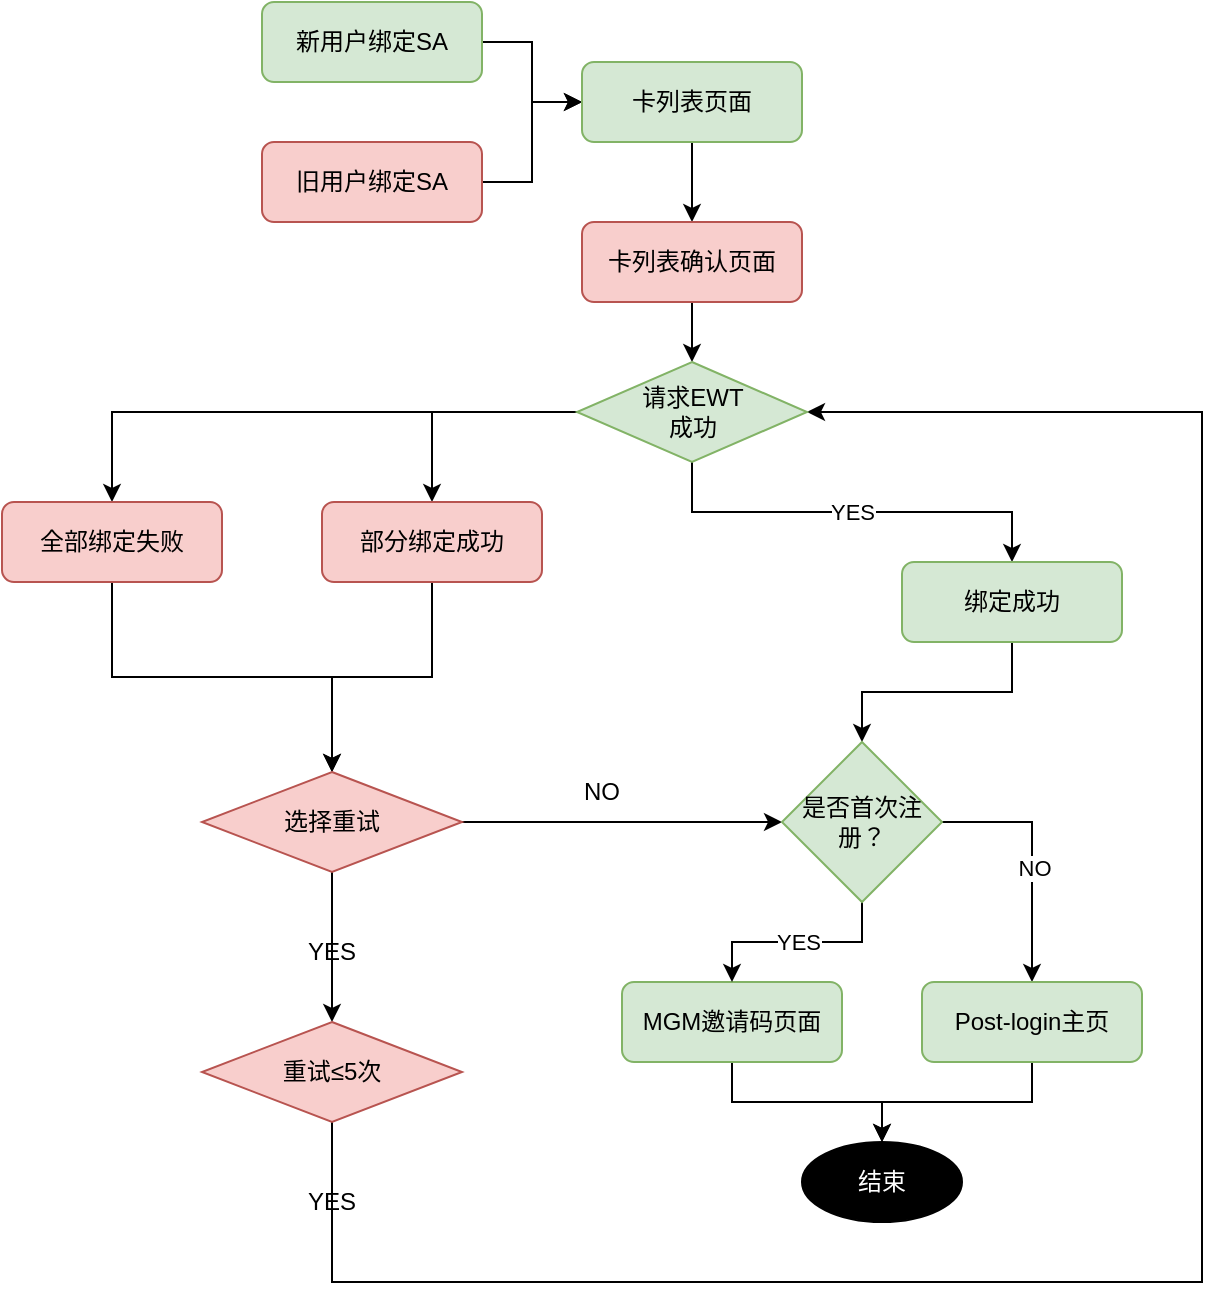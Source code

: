 <mxfile version="14.2.9" type="github">
  <diagram id="kXE4NX7Cac7EloAQ-Q5T" name="Page-1">
    <mxGraphModel dx="1212" dy="578" grid="1" gridSize="10" guides="1" tooltips="1" connect="1" arrows="1" fold="1" page="1" pageScale="1" pageWidth="827" pageHeight="1169" math="0" shadow="0">
      <root>
        <mxCell id="0" />
        <mxCell id="1" parent="0" />
        <mxCell id="5rTCIby2H79D7bc2Stlg-10" style="edgeStyle=orthogonalEdgeStyle;rounded=0;orthogonalLoop=1;jettySize=auto;html=1;" edge="1" parent="1" source="5rTCIby2H79D7bc2Stlg-6" target="5rTCIby2H79D7bc2Stlg-8">
          <mxGeometry relative="1" as="geometry" />
        </mxCell>
        <mxCell id="5rTCIby2H79D7bc2Stlg-6" value="新用户绑定SA" style="rounded=1;whiteSpace=wrap;html=1;fillColor=#d5e8d4;strokeColor=#82b366;" vertex="1" parent="1">
          <mxGeometry x="260" y="100" width="110" height="40" as="geometry" />
        </mxCell>
        <mxCell id="5rTCIby2H79D7bc2Stlg-11" style="edgeStyle=orthogonalEdgeStyle;rounded=0;orthogonalLoop=1;jettySize=auto;html=1;" edge="1" parent="1" source="5rTCIby2H79D7bc2Stlg-7" target="5rTCIby2H79D7bc2Stlg-8">
          <mxGeometry relative="1" as="geometry" />
        </mxCell>
        <mxCell id="5rTCIby2H79D7bc2Stlg-7" value="旧用户绑定SA" style="rounded=1;whiteSpace=wrap;html=1;fillColor=#f8cecc;strokeColor=#b85450;" vertex="1" parent="1">
          <mxGeometry x="260" y="170" width="110" height="40" as="geometry" />
        </mxCell>
        <mxCell id="5rTCIby2H79D7bc2Stlg-12" style="edgeStyle=orthogonalEdgeStyle;rounded=0;orthogonalLoop=1;jettySize=auto;html=1;" edge="1" parent="1" source="5rTCIby2H79D7bc2Stlg-8" target="5rTCIby2H79D7bc2Stlg-9">
          <mxGeometry relative="1" as="geometry" />
        </mxCell>
        <mxCell id="5rTCIby2H79D7bc2Stlg-8" value="卡列表页面" style="rounded=1;whiteSpace=wrap;html=1;fillColor=#d5e8d4;strokeColor=#82b366;" vertex="1" parent="1">
          <mxGeometry x="420" y="130" width="110" height="40" as="geometry" />
        </mxCell>
        <mxCell id="5rTCIby2H79D7bc2Stlg-17" value="YES" style="edgeStyle=orthogonalEdgeStyle;rounded=0;orthogonalLoop=1;jettySize=auto;html=1;entryX=0.5;entryY=0;entryDx=0;entryDy=0;exitX=0.5;exitY=1;exitDx=0;exitDy=0;" edge="1" parent="1" source="5rTCIby2H79D7bc2Stlg-37" target="5rTCIby2H79D7bc2Stlg-13">
          <mxGeometry relative="1" as="geometry" />
        </mxCell>
        <mxCell id="5rTCIby2H79D7bc2Stlg-21" style="edgeStyle=orthogonalEdgeStyle;rounded=0;orthogonalLoop=1;jettySize=auto;html=1;entryX=0.5;entryY=0;entryDx=0;entryDy=0;exitX=0;exitY=0.5;exitDx=0;exitDy=0;" edge="1" parent="1" source="5rTCIby2H79D7bc2Stlg-37" target="5rTCIby2H79D7bc2Stlg-14">
          <mxGeometry relative="1" as="geometry" />
        </mxCell>
        <mxCell id="5rTCIby2H79D7bc2Stlg-22" style="edgeStyle=orthogonalEdgeStyle;rounded=0;orthogonalLoop=1;jettySize=auto;html=1;entryX=0.5;entryY=0;entryDx=0;entryDy=0;exitX=0;exitY=0.5;exitDx=0;exitDy=0;" edge="1" parent="1" source="5rTCIby2H79D7bc2Stlg-37" target="5rTCIby2H79D7bc2Stlg-15">
          <mxGeometry relative="1" as="geometry" />
        </mxCell>
        <mxCell id="5rTCIby2H79D7bc2Stlg-38" style="edgeStyle=orthogonalEdgeStyle;rounded=0;orthogonalLoop=1;jettySize=auto;html=1;" edge="1" parent="1" source="5rTCIby2H79D7bc2Stlg-9" target="5rTCIby2H79D7bc2Stlg-37">
          <mxGeometry relative="1" as="geometry" />
        </mxCell>
        <mxCell id="5rTCIby2H79D7bc2Stlg-9" value="卡列表确认页面" style="rounded=1;whiteSpace=wrap;html=1;fillColor=#f8cecc;strokeColor=#b85450;" vertex="1" parent="1">
          <mxGeometry x="420" y="210" width="110" height="40" as="geometry" />
        </mxCell>
        <mxCell id="5rTCIby2H79D7bc2Stlg-54" style="edgeStyle=orthogonalEdgeStyle;rounded=0;orthogonalLoop=1;jettySize=auto;html=1;fontColor=#FFFFFF;" edge="1" parent="1" source="5rTCIby2H79D7bc2Stlg-13" target="5rTCIby2H79D7bc2Stlg-48">
          <mxGeometry relative="1" as="geometry" />
        </mxCell>
        <mxCell id="5rTCIby2H79D7bc2Stlg-13" value="绑定成功" style="rounded=1;whiteSpace=wrap;html=1;fillColor=#d5e8d4;strokeColor=#82b366;" vertex="1" parent="1">
          <mxGeometry x="580" y="380" width="110" height="40" as="geometry" />
        </mxCell>
        <mxCell id="5rTCIby2H79D7bc2Stlg-25" style="edgeStyle=orthogonalEdgeStyle;rounded=0;orthogonalLoop=1;jettySize=auto;html=1;entryX=0.5;entryY=0;entryDx=0;entryDy=0;" edge="1" parent="1" source="5rTCIby2H79D7bc2Stlg-14" target="5rTCIby2H79D7bc2Stlg-19">
          <mxGeometry relative="1" as="geometry" />
        </mxCell>
        <mxCell id="5rTCIby2H79D7bc2Stlg-14" value="部分绑定成功" style="rounded=1;whiteSpace=wrap;html=1;fillColor=#f8cecc;strokeColor=#b85450;" vertex="1" parent="1">
          <mxGeometry x="290" y="350" width="110" height="40" as="geometry" />
        </mxCell>
        <mxCell id="5rTCIby2H79D7bc2Stlg-23" style="edgeStyle=orthogonalEdgeStyle;rounded=0;orthogonalLoop=1;jettySize=auto;html=1;entryX=0.5;entryY=0;entryDx=0;entryDy=0;" edge="1" parent="1" source="5rTCIby2H79D7bc2Stlg-15" target="5rTCIby2H79D7bc2Stlg-19">
          <mxGeometry relative="1" as="geometry" />
        </mxCell>
        <mxCell id="5rTCIby2H79D7bc2Stlg-15" value="全部绑定失败" style="rounded=1;whiteSpace=wrap;html=1;fillColor=#f8cecc;strokeColor=#b85450;" vertex="1" parent="1">
          <mxGeometry x="130" y="350" width="110" height="40" as="geometry" />
        </mxCell>
        <mxCell id="5rTCIby2H79D7bc2Stlg-42" style="edgeStyle=orthogonalEdgeStyle;rounded=0;orthogonalLoop=1;jettySize=auto;html=1;fontColor=#FFFFFF;entryX=0.5;entryY=0;entryDx=0;entryDy=0;" edge="1" parent="1" source="5rTCIby2H79D7bc2Stlg-16" target="5rTCIby2H79D7bc2Stlg-41">
          <mxGeometry relative="1" as="geometry">
            <mxPoint x="485" y="660" as="targetPoint" />
          </mxGeometry>
        </mxCell>
        <mxCell id="5rTCIby2H79D7bc2Stlg-16" value="MGM邀请码页面" style="rounded=1;whiteSpace=wrap;html=1;fillColor=#d5e8d4;strokeColor=#82b366;" vertex="1" parent="1">
          <mxGeometry x="440" y="590" width="110" height="40" as="geometry" />
        </mxCell>
        <mxCell id="5rTCIby2H79D7bc2Stlg-30" style="edgeStyle=orthogonalEdgeStyle;rounded=0;orthogonalLoop=1;jettySize=auto;html=1;" edge="1" parent="1" source="5rTCIby2H79D7bc2Stlg-19" target="5rTCIby2H79D7bc2Stlg-20">
          <mxGeometry relative="1" as="geometry" />
        </mxCell>
        <mxCell id="5rTCIby2H79D7bc2Stlg-53" style="edgeStyle=orthogonalEdgeStyle;rounded=0;orthogonalLoop=1;jettySize=auto;html=1;entryX=0;entryY=0.5;entryDx=0;entryDy=0;fontColor=#FFFFFF;" edge="1" parent="1" source="5rTCIby2H79D7bc2Stlg-19" target="5rTCIby2H79D7bc2Stlg-48">
          <mxGeometry relative="1" as="geometry" />
        </mxCell>
        <mxCell id="5rTCIby2H79D7bc2Stlg-19" value="选择重试" style="rhombus;whiteSpace=wrap;html=1;fillColor=#f8cecc;strokeColor=#b85450;" vertex="1" parent="1">
          <mxGeometry x="230" y="485" width="130" height="50" as="geometry" />
        </mxCell>
        <mxCell id="5rTCIby2H79D7bc2Stlg-39" style="edgeStyle=orthogonalEdgeStyle;rounded=0;orthogonalLoop=1;jettySize=auto;html=1;entryX=1;entryY=0.5;entryDx=0;entryDy=0;" edge="1" parent="1" source="5rTCIby2H79D7bc2Stlg-20" target="5rTCIby2H79D7bc2Stlg-37">
          <mxGeometry relative="1" as="geometry">
            <Array as="points">
              <mxPoint x="295" y="740" />
              <mxPoint x="730" y="740" />
              <mxPoint x="730" y="305" />
            </Array>
          </mxGeometry>
        </mxCell>
        <mxCell id="5rTCIby2H79D7bc2Stlg-20" value="重试≤5次" style="rhombus;whiteSpace=wrap;html=1;fillColor=#f8cecc;strokeColor=#b85450;" vertex="1" parent="1">
          <mxGeometry x="230" y="610" width="130" height="50" as="geometry" />
        </mxCell>
        <mxCell id="5rTCIby2H79D7bc2Stlg-37" value="请求EWT&lt;br&gt;成功" style="rhombus;whiteSpace=wrap;html=1;fillColor=#d5e8d4;strokeColor=#82b366;" vertex="1" parent="1">
          <mxGeometry x="417.5" y="280" width="115" height="50" as="geometry" />
        </mxCell>
        <mxCell id="5rTCIby2H79D7bc2Stlg-41" value="结束" style="ellipse;whiteSpace=wrap;html=1;fillColor=#000000;fontColor=#FFFFFF;" vertex="1" parent="1">
          <mxGeometry x="530" y="670" width="80" height="40" as="geometry" />
        </mxCell>
        <mxCell id="5rTCIby2H79D7bc2Stlg-43" value="&lt;font color=&quot;#000000&quot;&gt;YES&lt;/font&gt;" style="text;html=1;strokeColor=none;fillColor=none;align=center;verticalAlign=middle;whiteSpace=wrap;rounded=0;fontColor=#FFFFFF;" vertex="1" parent="1">
          <mxGeometry x="275" y="690" width="40" height="20" as="geometry" />
        </mxCell>
        <mxCell id="5rTCIby2H79D7bc2Stlg-44" value="&lt;font color=&quot;#000000&quot;&gt;NO&lt;/font&gt;" style="text;html=1;strokeColor=none;fillColor=none;align=center;verticalAlign=middle;whiteSpace=wrap;rounded=0;fontColor=#FFFFFF;" vertex="1" parent="1">
          <mxGeometry x="410" y="485" width="40" height="20" as="geometry" />
        </mxCell>
        <mxCell id="5rTCIby2H79D7bc2Stlg-46" value="&lt;font color=&quot;#000000&quot;&gt;YES&lt;/font&gt;" style="text;html=1;strokeColor=none;fillColor=none;align=center;verticalAlign=middle;whiteSpace=wrap;rounded=0;fontColor=#FFFFFF;" vertex="1" parent="1">
          <mxGeometry x="275" y="564.5" width="40" height="20" as="geometry" />
        </mxCell>
        <mxCell id="5rTCIby2H79D7bc2Stlg-51" value="&lt;font color=&quot;#000000&quot;&gt;YES&lt;/font&gt;" style="edgeStyle=orthogonalEdgeStyle;rounded=0;orthogonalLoop=1;jettySize=auto;html=1;entryX=0.5;entryY=0;entryDx=0;entryDy=0;fontColor=#FFFFFF;" edge="1" parent="1" source="5rTCIby2H79D7bc2Stlg-48" target="5rTCIby2H79D7bc2Stlg-16">
          <mxGeometry relative="1" as="geometry" />
        </mxCell>
        <mxCell id="5rTCIby2H79D7bc2Stlg-52" style="edgeStyle=orthogonalEdgeStyle;rounded=0;orthogonalLoop=1;jettySize=auto;html=1;entryX=0.5;entryY=0;entryDx=0;entryDy=0;fontColor=#FFFFFF;exitX=1;exitY=0.5;exitDx=0;exitDy=0;" edge="1" parent="1" source="5rTCIby2H79D7bc2Stlg-48" target="5rTCIby2H79D7bc2Stlg-49">
          <mxGeometry relative="1" as="geometry" />
        </mxCell>
        <mxCell id="5rTCIby2H79D7bc2Stlg-60" value="&lt;font color=&quot;#000000&quot;&gt;NO&lt;/font&gt;" style="edgeLabel;html=1;align=center;verticalAlign=middle;resizable=0;points=[];fontColor=#FFFFFF;" vertex="1" connectable="0" parent="5rTCIby2H79D7bc2Stlg-52">
          <mxGeometry x="0.063" y="1" relative="1" as="geometry">
            <mxPoint y="1" as="offset" />
          </mxGeometry>
        </mxCell>
        <mxCell id="5rTCIby2H79D7bc2Stlg-48" value="是否首次注册？" style="rhombus;whiteSpace=wrap;html=1;fillColor=#d5e8d4;strokeColor=#82b366;" vertex="1" parent="1">
          <mxGeometry x="520" y="470" width="80" height="80" as="geometry" />
        </mxCell>
        <mxCell id="5rTCIby2H79D7bc2Stlg-50" style="edgeStyle=orthogonalEdgeStyle;rounded=0;orthogonalLoop=1;jettySize=auto;html=1;entryX=0.5;entryY=0;entryDx=0;entryDy=0;fontColor=#FFFFFF;" edge="1" parent="1" source="5rTCIby2H79D7bc2Stlg-49" target="5rTCIby2H79D7bc2Stlg-41">
          <mxGeometry relative="1" as="geometry" />
        </mxCell>
        <mxCell id="5rTCIby2H79D7bc2Stlg-49" value="Post-login主页" style="rounded=1;whiteSpace=wrap;html=1;fillColor=#d5e8d4;strokeColor=#82b366;" vertex="1" parent="1">
          <mxGeometry x="590" y="590" width="110" height="40" as="geometry" />
        </mxCell>
      </root>
    </mxGraphModel>
  </diagram>
</mxfile>

